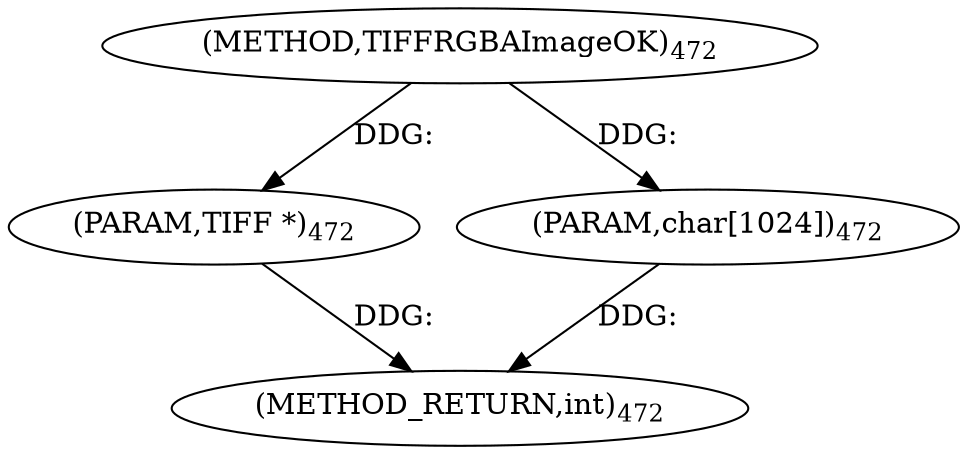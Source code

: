 digraph "TIFFRGBAImageOK" {  
"8919" [label = <(METHOD,TIFFRGBAImageOK)<SUB>472</SUB>> ]
"8922" [label = <(METHOD_RETURN,int)<SUB>472</SUB>> ]
"8920" [label = <(PARAM,TIFF *)<SUB>472</SUB>> ]
"8921" [label = <(PARAM,char[1024])<SUB>472</SUB>> ]
  "8920" -> "8922"  [ label = "DDG: "] 
  "8921" -> "8922"  [ label = "DDG: "] 
  "8919" -> "8920"  [ label = "DDG: "] 
  "8919" -> "8921"  [ label = "DDG: "] 
}
